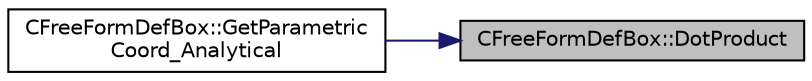 digraph "CFreeFormDefBox::DotProduct"
{
 // LATEX_PDF_SIZE
  edge [fontname="Helvetica",fontsize="10",labelfontname="Helvetica",labelfontsize="10"];
  node [fontname="Helvetica",fontsize="10",shape=record];
  rankdir="RL";
  Node1 [label="CFreeFormDefBox::DotProduct",height=0.2,width=0.4,color="black", fillcolor="grey75", style="filled", fontcolor="black",tooltip="Compute the doc product."];
  Node1 -> Node2 [dir="back",color="midnightblue",fontsize="10",style="solid",fontname="Helvetica"];
  Node2 [label="CFreeFormDefBox::GetParametric\lCoord_Analytical",height=0.2,width=0.4,color="black", fillcolor="white", style="filled",URL="$classCFreeFormDefBox.html#af6e2ba16a62e00fb2db06734b0130bdc",tooltip="Set the cartesian coords of a point in R^3 and convert them to the parametric coords of our parametri..."];
}
